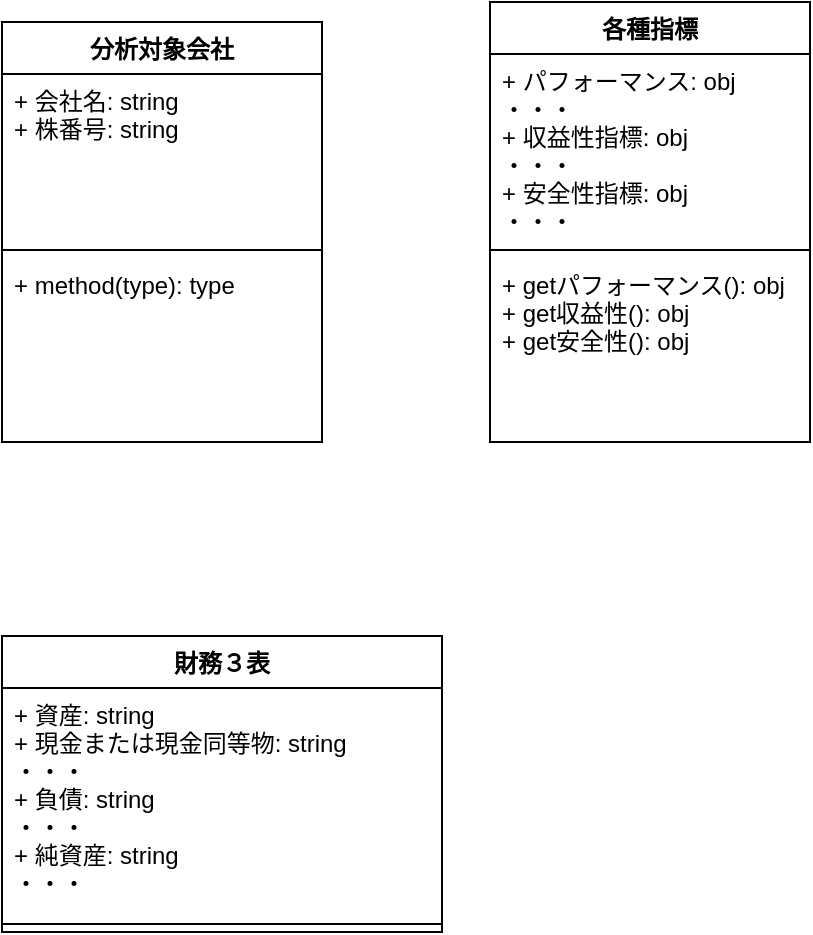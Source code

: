 <mxfile version="13.6.5">
    <diagram id="1I9yG4GqCggYEyia9QkR" name="ページ1">
        <mxGraphModel dx="1444" dy="790" grid="1" gridSize="10" guides="1" tooltips="1" connect="1" arrows="1" fold="1" page="1" pageScale="1" pageWidth="827" pageHeight="1169" math="0" shadow="0">
            <root>
                <mxCell id="0"/>
                <mxCell id="1" parent="0"/>
                <mxCell id="2" value="分析対象会社" style="swimlane;fontStyle=1;align=center;verticalAlign=top;childLayout=stackLayout;horizontal=1;startSize=26;horizontalStack=0;resizeParent=1;resizeParentMax=0;resizeLast=0;collapsible=1;marginBottom=0;" vertex="1" parent="1">
                    <mxGeometry x="90" y="130" width="160" height="210" as="geometry"/>
                </mxCell>
                <mxCell id="3" value="+ 会社名: string&#10;+ 株番号: string&#10;" style="text;strokeColor=none;fillColor=none;align=left;verticalAlign=top;spacingLeft=4;spacingRight=4;overflow=hidden;rotatable=0;points=[[0,0.5],[1,0.5]];portConstraint=eastwest;" vertex="1" parent="2">
                    <mxGeometry y="26" width="160" height="84" as="geometry"/>
                </mxCell>
                <mxCell id="4" value="" style="line;strokeWidth=1;fillColor=none;align=left;verticalAlign=middle;spacingTop=-1;spacingLeft=3;spacingRight=3;rotatable=0;labelPosition=right;points=[];portConstraint=eastwest;" vertex="1" parent="2">
                    <mxGeometry y="110" width="160" height="8" as="geometry"/>
                </mxCell>
                <mxCell id="5" value="+ method(type): type" style="text;strokeColor=none;fillColor=none;align=left;verticalAlign=top;spacingLeft=4;spacingRight=4;overflow=hidden;rotatable=0;points=[[0,0.5],[1,0.5]];portConstraint=eastwest;" vertex="1" parent="2">
                    <mxGeometry y="118" width="160" height="92" as="geometry"/>
                </mxCell>
                <mxCell id="6" value="財務３表" style="swimlane;fontStyle=1;align=center;verticalAlign=top;childLayout=stackLayout;horizontal=1;startSize=26;horizontalStack=0;resizeParent=1;resizeParentMax=0;resizeLast=0;collapsible=1;marginBottom=0;" vertex="1" parent="1">
                    <mxGeometry x="90" y="437" width="220" height="148" as="geometry">
                        <mxRectangle x="210" y="420" width="80" height="26" as="alternateBounds"/>
                    </mxGeometry>
                </mxCell>
                <mxCell id="7" value="+ 資産: string&#10;+ 現金または現金同等物: string&#10;・・・&#10;+ 負債: string&#10;・・・&#10;+ 純資産: string&#10;・・・" style="text;strokeColor=none;fillColor=none;align=left;verticalAlign=top;spacingLeft=4;spacingRight=4;overflow=hidden;rotatable=0;points=[[0,0.5],[1,0.5]];portConstraint=eastwest;" vertex="1" parent="6">
                    <mxGeometry y="26" width="220" height="114" as="geometry"/>
                </mxCell>
                <mxCell id="8" value="" style="line;strokeWidth=1;fillColor=none;align=left;verticalAlign=middle;spacingTop=-1;spacingLeft=3;spacingRight=3;rotatable=0;labelPosition=right;points=[];portConstraint=eastwest;" vertex="1" parent="6">
                    <mxGeometry y="140" width="220" height="8" as="geometry"/>
                </mxCell>
                <mxCell id="10" value="各種指標" style="swimlane;fontStyle=1;align=center;verticalAlign=top;childLayout=stackLayout;horizontal=1;startSize=26;horizontalStack=0;resizeParent=1;resizeParentMax=0;resizeLast=0;collapsible=1;marginBottom=0;" vertex="1" parent="1">
                    <mxGeometry x="334" y="120" width="160" height="220" as="geometry"/>
                </mxCell>
                <mxCell id="11" value="+ パフォーマンス: obj&#10;・・・&#10;+ 収益性指標: obj&#10;・・・&#10;+ 安全性指標: obj&#10;・・・" style="text;strokeColor=none;fillColor=none;align=left;verticalAlign=top;spacingLeft=4;spacingRight=4;overflow=hidden;rotatable=0;points=[[0,0.5],[1,0.5]];portConstraint=eastwest;" vertex="1" parent="10">
                    <mxGeometry y="26" width="160" height="94" as="geometry"/>
                </mxCell>
                <mxCell id="12" value="" style="line;strokeWidth=1;fillColor=none;align=left;verticalAlign=middle;spacingTop=-1;spacingLeft=3;spacingRight=3;rotatable=0;labelPosition=right;points=[];portConstraint=eastwest;" vertex="1" parent="10">
                    <mxGeometry y="120" width="160" height="8" as="geometry"/>
                </mxCell>
                <mxCell id="13" value="+ getパフォーマンス(): obj&#10;+ get収益性(): obj&#10;+ get安全性(): obj" style="text;strokeColor=none;fillColor=none;align=left;verticalAlign=top;spacingLeft=4;spacingRight=4;overflow=hidden;rotatable=0;points=[[0,0.5],[1,0.5]];portConstraint=eastwest;" vertex="1" parent="10">
                    <mxGeometry y="128" width="160" height="92" as="geometry"/>
                </mxCell>
            </root>
        </mxGraphModel>
    </diagram>
</mxfile>